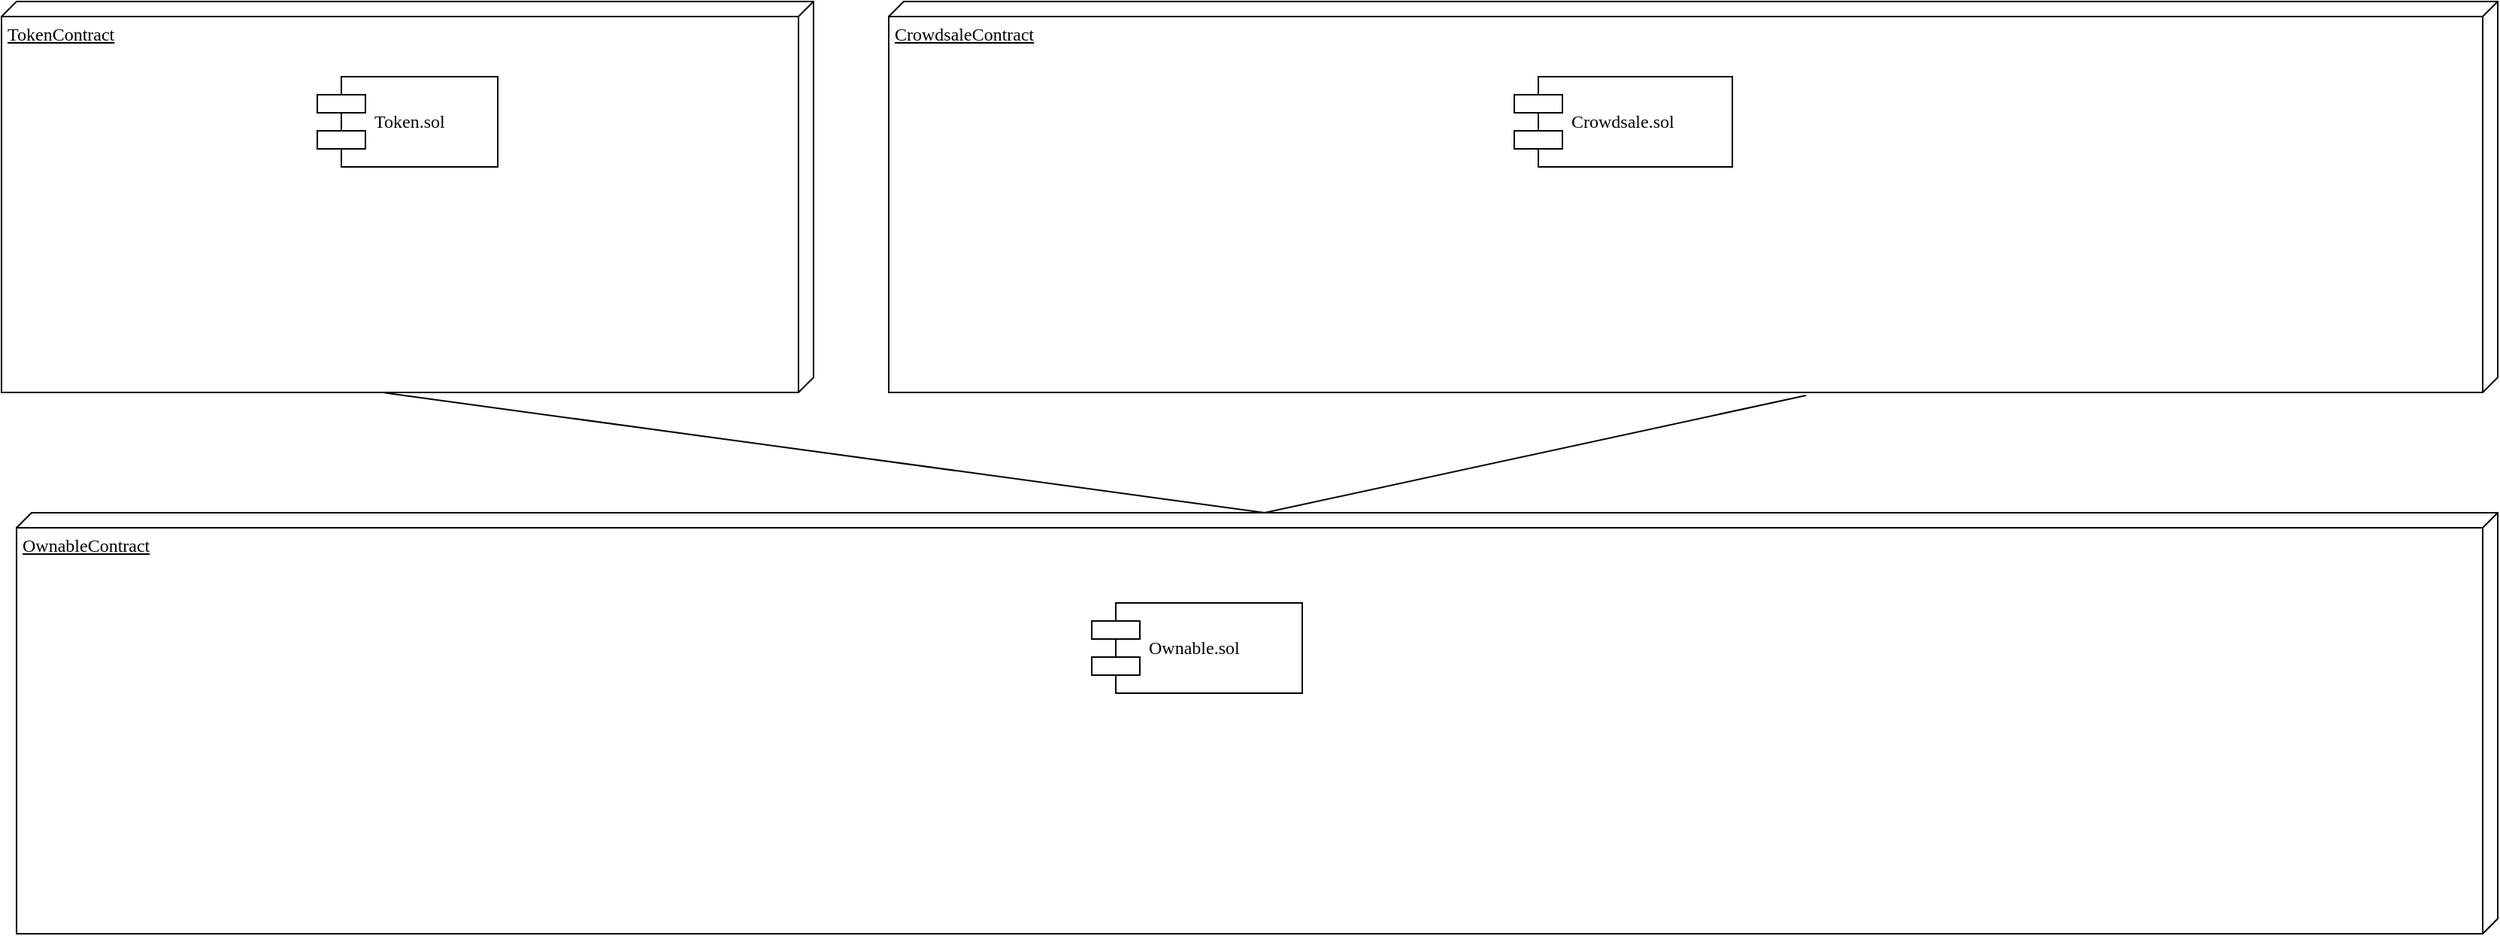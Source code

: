 <mxfile version="12.1.3" type="device" pages="1"><diagram name="Page-1" id="5f0bae14-7c28-e335-631c-24af17079c00"><mxGraphModel dx="1656" dy="893" grid="1" gridSize="10" guides="1" tooltips="1" connect="1" arrows="1" fold="1" page="1" pageScale="1" pageWidth="1100" pageHeight="850" background="#ffffff" math="0" shadow="0"><root><mxCell id="0"/><mxCell id="1" parent="0"/><mxCell id="39150e848f15840c-1" value="TokenContract" style="verticalAlign=top;align=left;spacingTop=8;spacingLeft=2;spacingRight=12;shape=cube;size=10;direction=south;fontStyle=4;html=1;rounded=0;shadow=0;comic=0;labelBackgroundColor=none;strokeColor=#000000;strokeWidth=1;fillColor=#ffffff;fontFamily=Verdana;fontSize=12;fontColor=#000000;" parent="1" vertex="1"><mxGeometry x="20" y="70" width="540" height="260" as="geometry"/></mxCell><mxCell id="39150e848f15840c-2" value="CrowdsaleContract" style="verticalAlign=top;align=left;spacingTop=8;spacingLeft=2;spacingRight=12;shape=cube;size=10;direction=south;fontStyle=4;html=1;rounded=0;shadow=0;comic=0;labelBackgroundColor=none;strokeColor=#000000;strokeWidth=1;fillColor=#ffffff;fontFamily=Verdana;fontSize=12;fontColor=#000000;" parent="1" vertex="1"><mxGeometry x="610" y="70" width="1070" height="260" as="geometry"/></mxCell><mxCell id="39150e848f15840c-3" value="OwnableContract" style="verticalAlign=top;align=left;spacingTop=8;spacingLeft=2;spacingRight=12;shape=cube;size=10;direction=south;fontStyle=4;html=1;rounded=0;shadow=0;comic=0;labelBackgroundColor=none;strokeColor=#000000;strokeWidth=1;fillColor=#ffffff;fontFamily=Verdana;fontSize=12;fontColor=#000000;" parent="1" vertex="1"><mxGeometry x="30" y="410" width="1650" height="280" as="geometry"/></mxCell><mxCell id="39150e848f15840c-5" value="Token.sol" style="shape=component;align=left;spacingLeft=36;rounded=0;shadow=0;comic=0;labelBackgroundColor=none;strokeColor=#000000;strokeWidth=1;fillColor=#ffffff;fontFamily=Verdana;fontSize=12;fontColor=#000000;html=1;" parent="1" vertex="1"><mxGeometry x="230" y="120" width="120" height="60" as="geometry"/></mxCell><mxCell id="39150e848f15840c-7" value="Crowdsale.sol" style="shape=component;align=left;spacingLeft=36;rounded=0;shadow=0;comic=0;labelBackgroundColor=none;strokeColor=#000000;strokeWidth=1;fillColor=#ffffff;fontFamily=Verdana;fontSize=12;fontColor=#000000;html=1;" parent="1" vertex="1"><mxGeometry x="1026" y="120" width="145" height="60" as="geometry"/></mxCell><mxCell id="39150e848f15840c-10" value="Ownable.sol" style="shape=component;align=left;spacingLeft=36;rounded=0;shadow=0;comic=0;labelBackgroundColor=none;strokeColor=#000000;strokeWidth=1;fillColor=#ffffff;fontFamily=Verdana;fontSize=12;fontColor=#000000;html=1;" parent="1" vertex="1"><mxGeometry x="745" y="470" width="140" height="60" as="geometry"/></mxCell><mxCell id="z1FnJIMd6f4zjGoud6Ae-27" value="" style="endArrow=none;html=1;entryX=1.001;entryY=0.528;entryDx=0;entryDy=0;entryPerimeter=0;exitX=0;exitY=0;exitDx=0;exitDy=820;exitPerimeter=0;" parent="1" source="39150e848f15840c-3" target="39150e848f15840c-1" edge="1"><mxGeometry width="50" height="50" relative="1" as="geometry"><mxPoint x="20" y="760" as="sourcePoint"/><mxPoint x="70" y="710" as="targetPoint"/></mxGeometry></mxCell><mxCell id="z1FnJIMd6f4zjGoud6Ae-28" value="" style="endArrow=none;html=1;exitX=0;exitY=0;exitDx=0;exitDy=820;exitPerimeter=0;" parent="1" source="39150e848f15840c-3" edge="1"><mxGeometry width="50" height="50" relative="1" as="geometry"><mxPoint x="870" y="420" as="sourcePoint"/><mxPoint x="1220" y="332" as="targetPoint"/></mxGeometry></mxCell></root></mxGraphModel></diagram></mxfile>